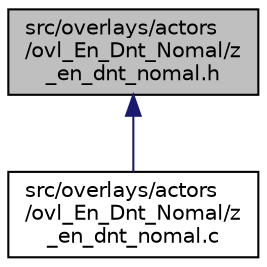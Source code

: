 digraph "src/overlays/actors/ovl_En_Dnt_Nomal/z_en_dnt_nomal.h"
{
 // LATEX_PDF_SIZE
  edge [fontname="Helvetica",fontsize="10",labelfontname="Helvetica",labelfontsize="10"];
  node [fontname="Helvetica",fontsize="10",shape=record];
  Node1 [label="src/overlays/actors\l/ovl_En_Dnt_Nomal/z\l_en_dnt_nomal.h",height=0.2,width=0.4,color="black", fillcolor="grey75", style="filled", fontcolor="black",tooltip=" "];
  Node1 -> Node2 [dir="back",color="midnightblue",fontsize="10",style="solid",fontname="Helvetica"];
  Node2 [label="src/overlays/actors\l/ovl_En_Dnt_Nomal/z\l_en_dnt_nomal.c",height=0.2,width=0.4,color="black", fillcolor="white", style="filled",URL="$de/d68/z__en__dnt__nomal_8c.html",tooltip=" "];
}
